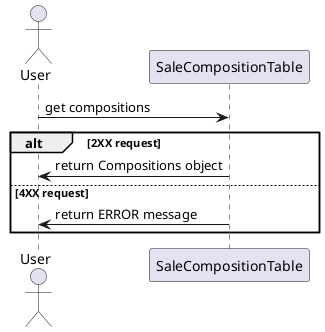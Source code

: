 @startuml GetCompositions

actor User

User -> SaleCompositionTable : get compositions

alt 2XX request
    SaleCompositionTable -> User : return Compositions object
else 4XX request
    SaleCompositionTable -> User : return ERROR message
end

@enduml